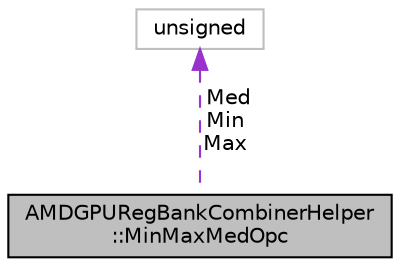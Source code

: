 digraph "AMDGPURegBankCombinerHelper::MinMaxMedOpc"
{
 // LATEX_PDF_SIZE
  bgcolor="transparent";
  edge [fontname="Helvetica",fontsize="10",labelfontname="Helvetica",labelfontsize="10"];
  node [fontname="Helvetica",fontsize="10",shape=record];
  Node1 [label="AMDGPURegBankCombinerHelper\l::MinMaxMedOpc",height=0.2,width=0.4,color="black", fillcolor="grey75", style="filled", fontcolor="black",tooltip=" "];
  Node2 -> Node1 [dir="back",color="darkorchid3",fontsize="10",style="dashed",label=" Med\nMin\nMax" ,fontname="Helvetica"];
  Node2 [label="unsigned",height=0.2,width=0.4,color="grey75",tooltip=" "];
}
